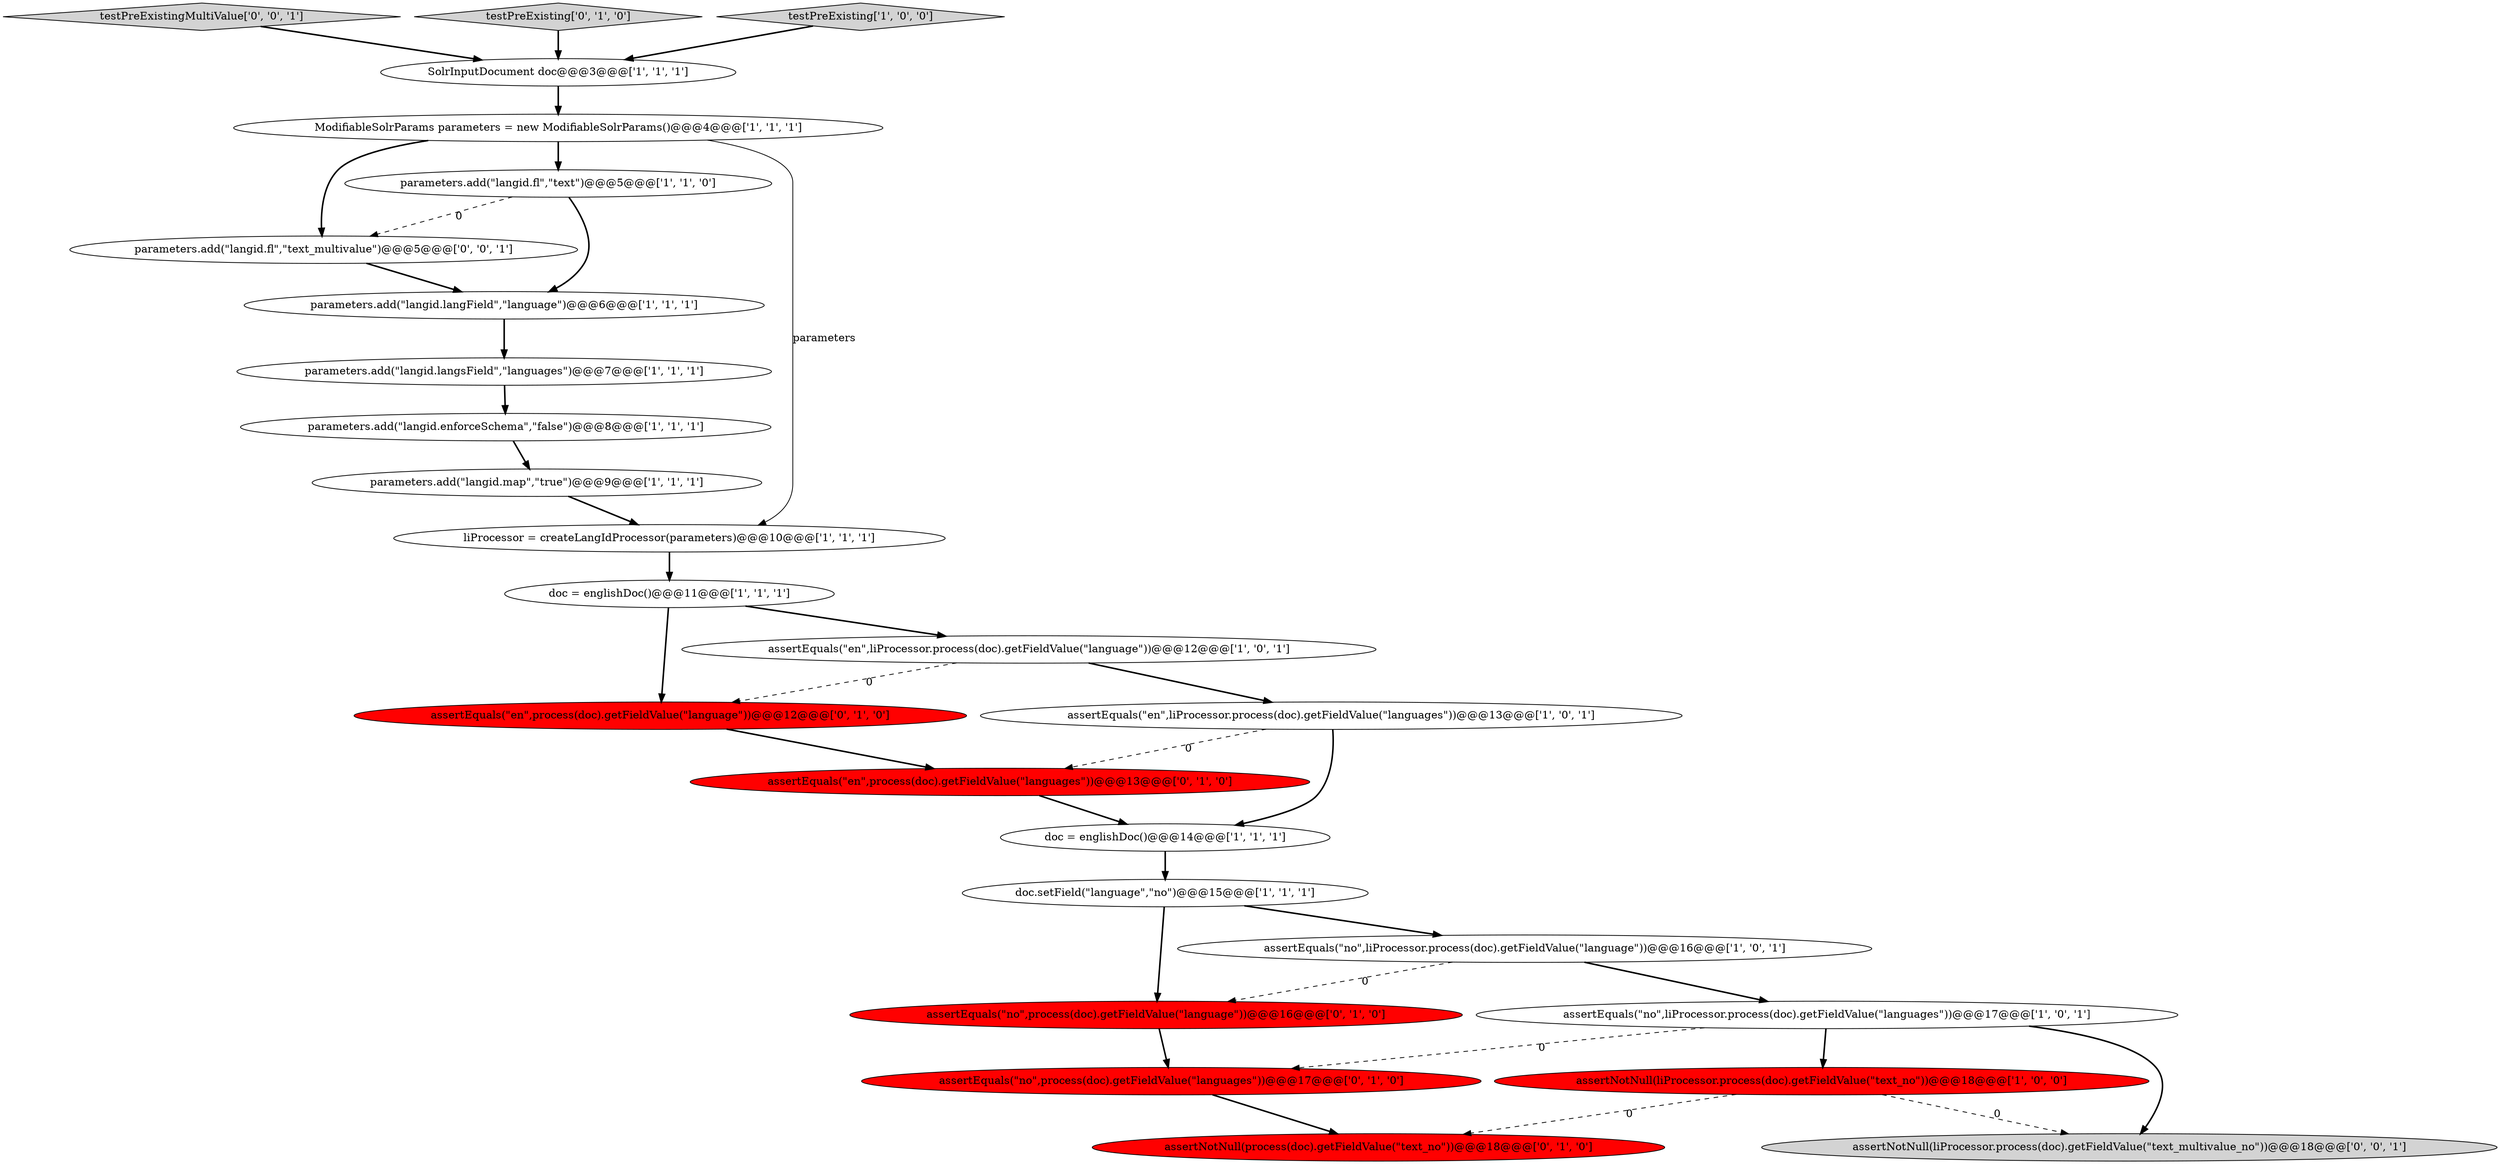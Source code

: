 digraph {
24 [style = filled, label = "testPreExistingMultiValue['0', '0', '1']", fillcolor = lightgray, shape = diamond image = "AAA0AAABBB3BBB"];
25 [style = filled, label = "assertNotNull(liProcessor.process(doc).getFieldValue(\"text_multivalue_no\"))@@@18@@@['0', '0', '1']", fillcolor = lightgray, shape = ellipse image = "AAA0AAABBB3BBB"];
21 [style = filled, label = "testPreExisting['0', '1', '0']", fillcolor = lightgray, shape = diamond image = "AAA0AAABBB2BBB"];
2 [style = filled, label = "testPreExisting['1', '0', '0']", fillcolor = lightgray, shape = diamond image = "AAA0AAABBB1BBB"];
6 [style = filled, label = "ModifiableSolrParams parameters = new ModifiableSolrParams()@@@4@@@['1', '1', '1']", fillcolor = white, shape = ellipse image = "AAA0AAABBB1BBB"];
11 [style = filled, label = "parameters.add(\"langid.enforceSchema\",\"false\")@@@8@@@['1', '1', '1']", fillcolor = white, shape = ellipse image = "AAA0AAABBB1BBB"];
16 [style = filled, label = "parameters.add(\"langid.fl\",\"text\")@@@5@@@['1', '1', '0']", fillcolor = white, shape = ellipse image = "AAA0AAABBB1BBB"];
20 [style = filled, label = "assertEquals(\"no\",process(doc).getFieldValue(\"languages\"))@@@17@@@['0', '1', '0']", fillcolor = red, shape = ellipse image = "AAA1AAABBB2BBB"];
14 [style = filled, label = "doc = englishDoc()@@@11@@@['1', '1', '1']", fillcolor = white, shape = ellipse image = "AAA0AAABBB1BBB"];
19 [style = filled, label = "assertEquals(\"no\",process(doc).getFieldValue(\"language\"))@@@16@@@['0', '1', '0']", fillcolor = red, shape = ellipse image = "AAA1AAABBB2BBB"];
5 [style = filled, label = "SolrInputDocument doc@@@3@@@['1', '1', '1']", fillcolor = white, shape = ellipse image = "AAA0AAABBB1BBB"];
15 [style = filled, label = "doc.setField(\"language\",\"no\")@@@15@@@['1', '1', '1']", fillcolor = white, shape = ellipse image = "AAA0AAABBB1BBB"];
4 [style = filled, label = "parameters.add(\"langid.map\",\"true\")@@@9@@@['1', '1', '1']", fillcolor = white, shape = ellipse image = "AAA0AAABBB1BBB"];
18 [style = filled, label = "assertEquals(\"en\",process(doc).getFieldValue(\"language\"))@@@12@@@['0', '1', '0']", fillcolor = red, shape = ellipse image = "AAA1AAABBB2BBB"];
22 [style = filled, label = "assertNotNull(process(doc).getFieldValue(\"text_no\"))@@@18@@@['0', '1', '0']", fillcolor = red, shape = ellipse image = "AAA1AAABBB2BBB"];
8 [style = filled, label = "parameters.add(\"langid.langField\",\"language\")@@@6@@@['1', '1', '1']", fillcolor = white, shape = ellipse image = "AAA0AAABBB1BBB"];
0 [style = filled, label = "parameters.add(\"langid.langsField\",\"languages\")@@@7@@@['1', '1', '1']", fillcolor = white, shape = ellipse image = "AAA0AAABBB1BBB"];
12 [style = filled, label = "assertEquals(\"no\",liProcessor.process(doc).getFieldValue(\"language\"))@@@16@@@['1', '0', '1']", fillcolor = white, shape = ellipse image = "AAA0AAABBB1BBB"];
13 [style = filled, label = "assertNotNull(liProcessor.process(doc).getFieldValue(\"text_no\"))@@@18@@@['1', '0', '0']", fillcolor = red, shape = ellipse image = "AAA1AAABBB1BBB"];
23 [style = filled, label = "parameters.add(\"langid.fl\",\"text_multivalue\")@@@5@@@['0', '0', '1']", fillcolor = white, shape = ellipse image = "AAA0AAABBB3BBB"];
3 [style = filled, label = "assertEquals(\"en\",liProcessor.process(doc).getFieldValue(\"language\"))@@@12@@@['1', '0', '1']", fillcolor = white, shape = ellipse image = "AAA0AAABBB1BBB"];
9 [style = filled, label = "liProcessor = createLangIdProcessor(parameters)@@@10@@@['1', '1', '1']", fillcolor = white, shape = ellipse image = "AAA0AAABBB1BBB"];
7 [style = filled, label = "assertEquals(\"en\",liProcessor.process(doc).getFieldValue(\"languages\"))@@@13@@@['1', '0', '1']", fillcolor = white, shape = ellipse image = "AAA0AAABBB1BBB"];
17 [style = filled, label = "assertEquals(\"en\",process(doc).getFieldValue(\"languages\"))@@@13@@@['0', '1', '0']", fillcolor = red, shape = ellipse image = "AAA1AAABBB2BBB"];
10 [style = filled, label = "doc = englishDoc()@@@14@@@['1', '1', '1']", fillcolor = white, shape = ellipse image = "AAA0AAABBB1BBB"];
1 [style = filled, label = "assertEquals(\"no\",liProcessor.process(doc).getFieldValue(\"languages\"))@@@17@@@['1', '0', '1']", fillcolor = white, shape = ellipse image = "AAA0AAABBB1BBB"];
4->9 [style = bold, label=""];
14->3 [style = bold, label=""];
17->10 [style = bold, label=""];
10->15 [style = bold, label=""];
16->8 [style = bold, label=""];
7->10 [style = bold, label=""];
7->17 [style = dashed, label="0"];
6->23 [style = bold, label=""];
19->20 [style = bold, label=""];
3->18 [style = dashed, label="0"];
11->4 [style = bold, label=""];
18->17 [style = bold, label=""];
0->11 [style = bold, label=""];
16->23 [style = dashed, label="0"];
13->25 [style = dashed, label="0"];
23->8 [style = bold, label=""];
15->19 [style = bold, label=""];
12->1 [style = bold, label=""];
1->13 [style = bold, label=""];
24->5 [style = bold, label=""];
20->22 [style = bold, label=""];
1->20 [style = dashed, label="0"];
8->0 [style = bold, label=""];
21->5 [style = bold, label=""];
5->6 [style = bold, label=""];
12->19 [style = dashed, label="0"];
3->7 [style = bold, label=""];
6->16 [style = bold, label=""];
6->9 [style = solid, label="parameters"];
9->14 [style = bold, label=""];
14->18 [style = bold, label=""];
15->12 [style = bold, label=""];
13->22 [style = dashed, label="0"];
1->25 [style = bold, label=""];
2->5 [style = bold, label=""];
}
